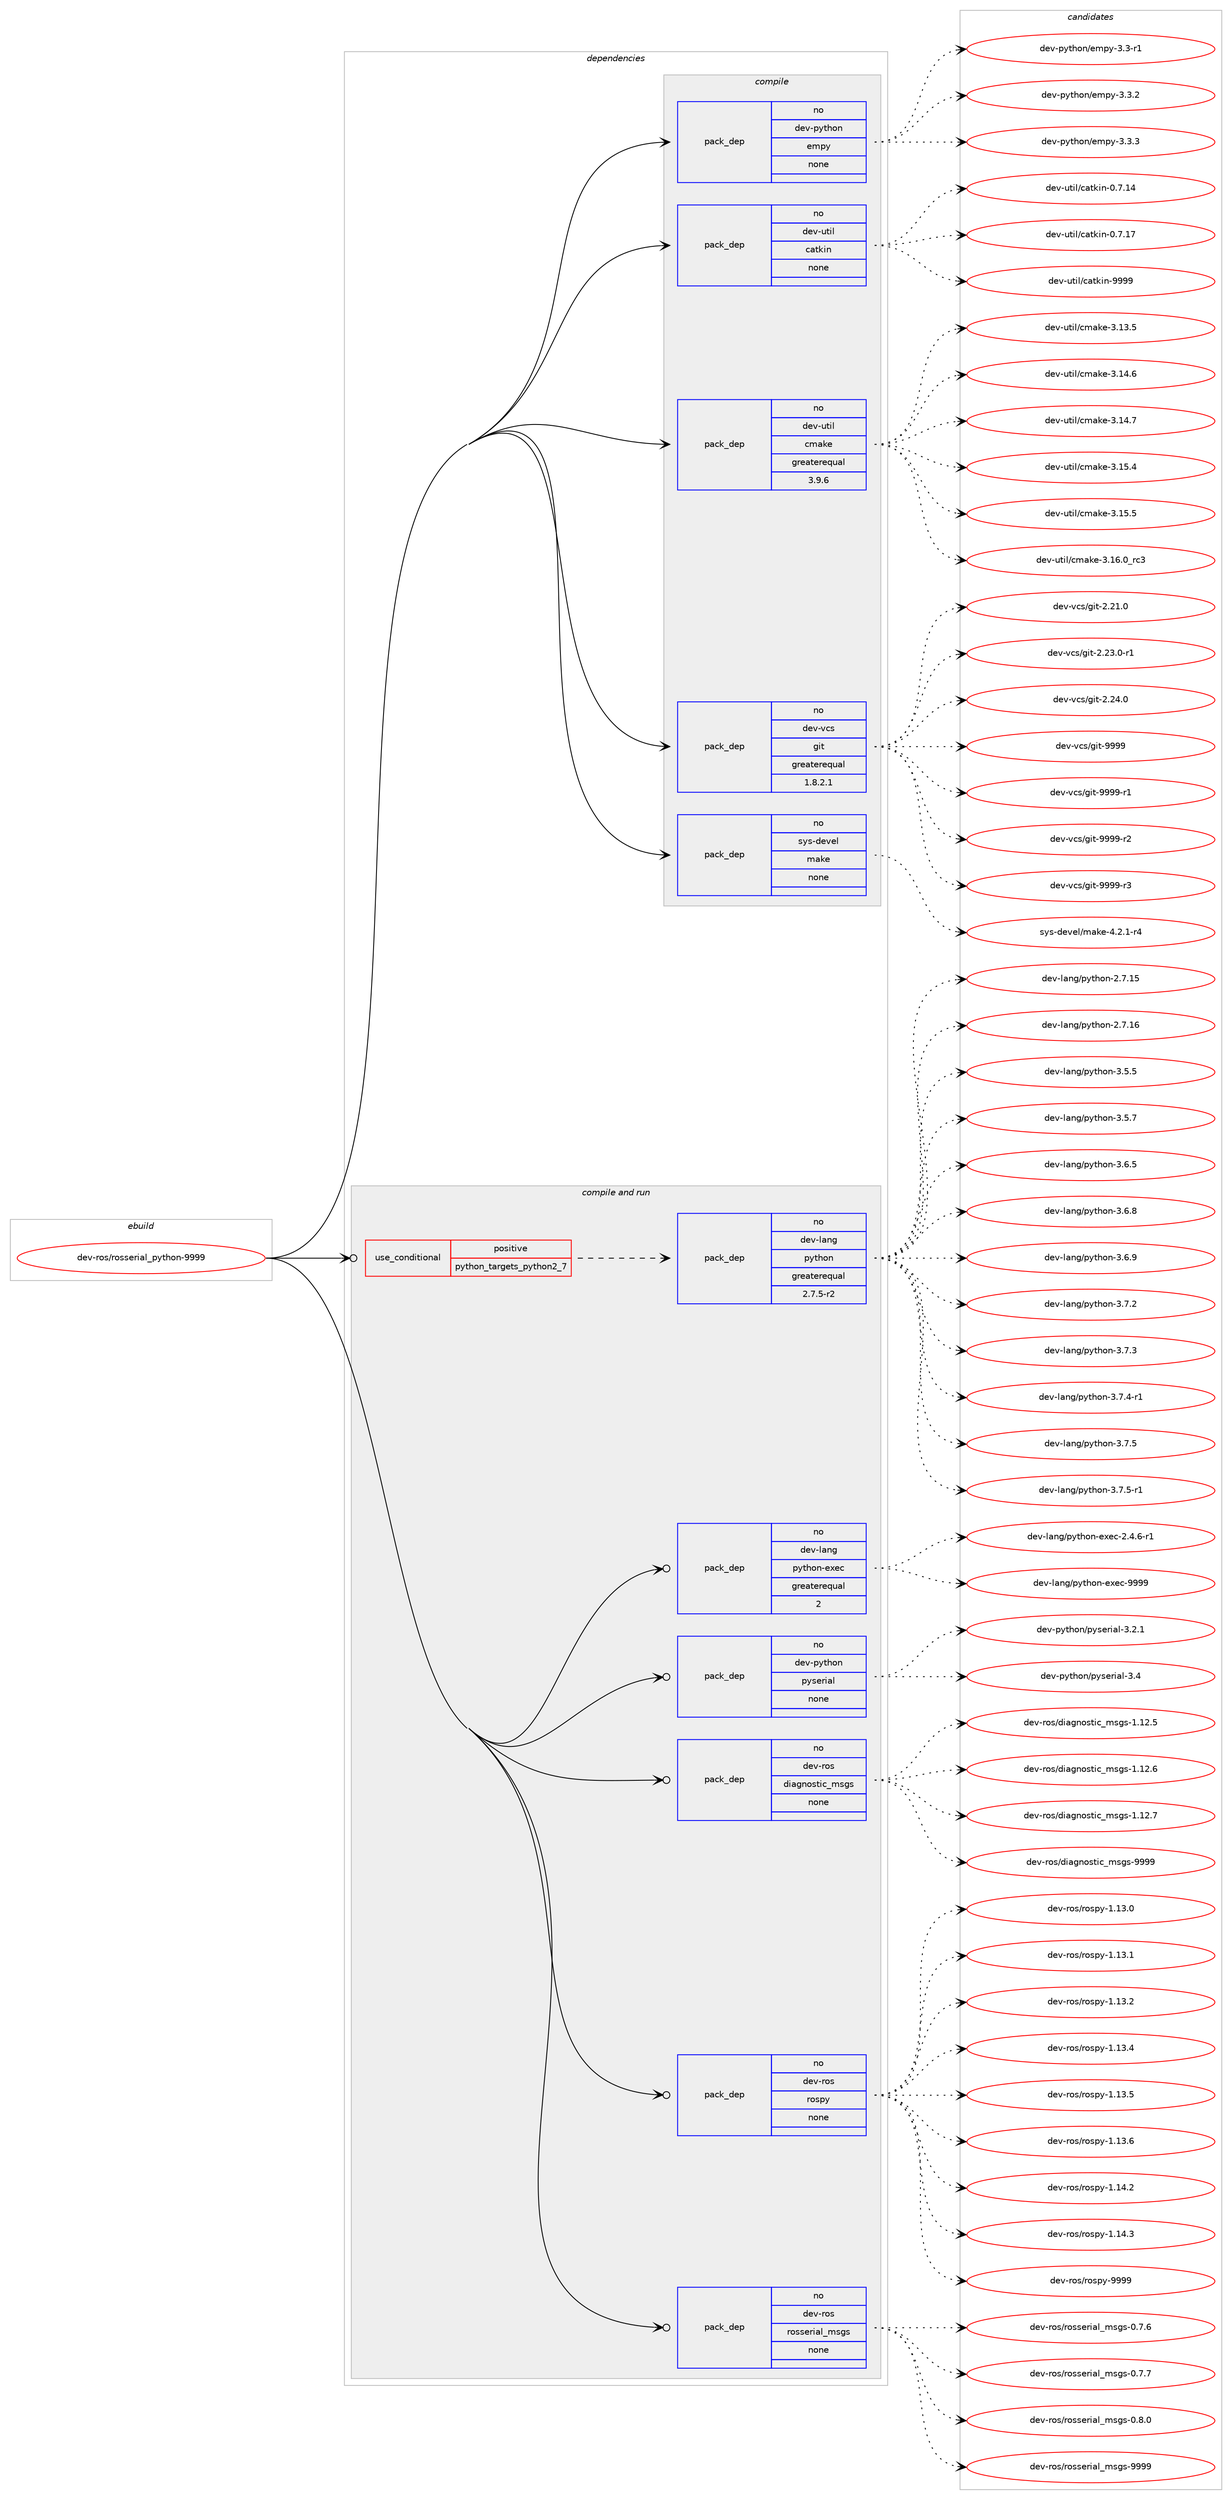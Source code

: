 digraph prolog {

# *************
# Graph options
# *************

newrank=true;
concentrate=true;
compound=true;
graph [rankdir=LR,fontname=Helvetica,fontsize=10,ranksep=1.5];#, ranksep=2.5, nodesep=0.2];
edge  [arrowhead=vee];
node  [fontname=Helvetica,fontsize=10];

# **********
# The ebuild
# **********

subgraph cluster_leftcol {
color=gray;
rank=same;
label=<<i>ebuild</i>>;
id [label="dev-ros/rosserial_python-9999", color=red, width=4, href="../dev-ros/rosserial_python-9999.svg"];
}

# ****************
# The dependencies
# ****************

subgraph cluster_midcol {
color=gray;
label=<<i>dependencies</i>>;
subgraph cluster_compile {
fillcolor="#eeeeee";
style=filled;
label=<<i>compile</i>>;
subgraph pack496803 {
dependency663766 [label=<<TABLE BORDER="0" CELLBORDER="1" CELLSPACING="0" CELLPADDING="4" WIDTH="220"><TR><TD ROWSPAN="6" CELLPADDING="30">pack_dep</TD></TR><TR><TD WIDTH="110">no</TD></TR><TR><TD>dev-python</TD></TR><TR><TD>empy</TD></TR><TR><TD>none</TD></TR><TR><TD></TD></TR></TABLE>>, shape=none, color=blue];
}
id:e -> dependency663766:w [weight=20,style="solid",arrowhead="vee"];
subgraph pack496804 {
dependency663767 [label=<<TABLE BORDER="0" CELLBORDER="1" CELLSPACING="0" CELLPADDING="4" WIDTH="220"><TR><TD ROWSPAN="6" CELLPADDING="30">pack_dep</TD></TR><TR><TD WIDTH="110">no</TD></TR><TR><TD>dev-util</TD></TR><TR><TD>catkin</TD></TR><TR><TD>none</TD></TR><TR><TD></TD></TR></TABLE>>, shape=none, color=blue];
}
id:e -> dependency663767:w [weight=20,style="solid",arrowhead="vee"];
subgraph pack496805 {
dependency663768 [label=<<TABLE BORDER="0" CELLBORDER="1" CELLSPACING="0" CELLPADDING="4" WIDTH="220"><TR><TD ROWSPAN="6" CELLPADDING="30">pack_dep</TD></TR><TR><TD WIDTH="110">no</TD></TR><TR><TD>dev-util</TD></TR><TR><TD>cmake</TD></TR><TR><TD>greaterequal</TD></TR><TR><TD>3.9.6</TD></TR></TABLE>>, shape=none, color=blue];
}
id:e -> dependency663768:w [weight=20,style="solid",arrowhead="vee"];
subgraph pack496806 {
dependency663769 [label=<<TABLE BORDER="0" CELLBORDER="1" CELLSPACING="0" CELLPADDING="4" WIDTH="220"><TR><TD ROWSPAN="6" CELLPADDING="30">pack_dep</TD></TR><TR><TD WIDTH="110">no</TD></TR><TR><TD>dev-vcs</TD></TR><TR><TD>git</TD></TR><TR><TD>greaterequal</TD></TR><TR><TD>1.8.2.1</TD></TR></TABLE>>, shape=none, color=blue];
}
id:e -> dependency663769:w [weight=20,style="solid",arrowhead="vee"];
subgraph pack496807 {
dependency663770 [label=<<TABLE BORDER="0" CELLBORDER="1" CELLSPACING="0" CELLPADDING="4" WIDTH="220"><TR><TD ROWSPAN="6" CELLPADDING="30">pack_dep</TD></TR><TR><TD WIDTH="110">no</TD></TR><TR><TD>sys-devel</TD></TR><TR><TD>make</TD></TR><TR><TD>none</TD></TR><TR><TD></TD></TR></TABLE>>, shape=none, color=blue];
}
id:e -> dependency663770:w [weight=20,style="solid",arrowhead="vee"];
}
subgraph cluster_compileandrun {
fillcolor="#eeeeee";
style=filled;
label=<<i>compile and run</i>>;
subgraph cond155057 {
dependency663771 [label=<<TABLE BORDER="0" CELLBORDER="1" CELLSPACING="0" CELLPADDING="4"><TR><TD ROWSPAN="3" CELLPADDING="10">use_conditional</TD></TR><TR><TD>positive</TD></TR><TR><TD>python_targets_python2_7</TD></TR></TABLE>>, shape=none, color=red];
subgraph pack496808 {
dependency663772 [label=<<TABLE BORDER="0" CELLBORDER="1" CELLSPACING="0" CELLPADDING="4" WIDTH="220"><TR><TD ROWSPAN="6" CELLPADDING="30">pack_dep</TD></TR><TR><TD WIDTH="110">no</TD></TR><TR><TD>dev-lang</TD></TR><TR><TD>python</TD></TR><TR><TD>greaterequal</TD></TR><TR><TD>2.7.5-r2</TD></TR></TABLE>>, shape=none, color=blue];
}
dependency663771:e -> dependency663772:w [weight=20,style="dashed",arrowhead="vee"];
}
id:e -> dependency663771:w [weight=20,style="solid",arrowhead="odotvee"];
subgraph pack496809 {
dependency663773 [label=<<TABLE BORDER="0" CELLBORDER="1" CELLSPACING="0" CELLPADDING="4" WIDTH="220"><TR><TD ROWSPAN="6" CELLPADDING="30">pack_dep</TD></TR><TR><TD WIDTH="110">no</TD></TR><TR><TD>dev-lang</TD></TR><TR><TD>python-exec</TD></TR><TR><TD>greaterequal</TD></TR><TR><TD>2</TD></TR></TABLE>>, shape=none, color=blue];
}
id:e -> dependency663773:w [weight=20,style="solid",arrowhead="odotvee"];
subgraph pack496810 {
dependency663774 [label=<<TABLE BORDER="0" CELLBORDER="1" CELLSPACING="0" CELLPADDING="4" WIDTH="220"><TR><TD ROWSPAN="6" CELLPADDING="30">pack_dep</TD></TR><TR><TD WIDTH="110">no</TD></TR><TR><TD>dev-python</TD></TR><TR><TD>pyserial</TD></TR><TR><TD>none</TD></TR><TR><TD></TD></TR></TABLE>>, shape=none, color=blue];
}
id:e -> dependency663774:w [weight=20,style="solid",arrowhead="odotvee"];
subgraph pack496811 {
dependency663775 [label=<<TABLE BORDER="0" CELLBORDER="1" CELLSPACING="0" CELLPADDING="4" WIDTH="220"><TR><TD ROWSPAN="6" CELLPADDING="30">pack_dep</TD></TR><TR><TD WIDTH="110">no</TD></TR><TR><TD>dev-ros</TD></TR><TR><TD>diagnostic_msgs</TD></TR><TR><TD>none</TD></TR><TR><TD></TD></TR></TABLE>>, shape=none, color=blue];
}
id:e -> dependency663775:w [weight=20,style="solid",arrowhead="odotvee"];
subgraph pack496812 {
dependency663776 [label=<<TABLE BORDER="0" CELLBORDER="1" CELLSPACING="0" CELLPADDING="4" WIDTH="220"><TR><TD ROWSPAN="6" CELLPADDING="30">pack_dep</TD></TR><TR><TD WIDTH="110">no</TD></TR><TR><TD>dev-ros</TD></TR><TR><TD>rospy</TD></TR><TR><TD>none</TD></TR><TR><TD></TD></TR></TABLE>>, shape=none, color=blue];
}
id:e -> dependency663776:w [weight=20,style="solid",arrowhead="odotvee"];
subgraph pack496813 {
dependency663777 [label=<<TABLE BORDER="0" CELLBORDER="1" CELLSPACING="0" CELLPADDING="4" WIDTH="220"><TR><TD ROWSPAN="6" CELLPADDING="30">pack_dep</TD></TR><TR><TD WIDTH="110">no</TD></TR><TR><TD>dev-ros</TD></TR><TR><TD>rosserial_msgs</TD></TR><TR><TD>none</TD></TR><TR><TD></TD></TR></TABLE>>, shape=none, color=blue];
}
id:e -> dependency663777:w [weight=20,style="solid",arrowhead="odotvee"];
}
subgraph cluster_run {
fillcolor="#eeeeee";
style=filled;
label=<<i>run</i>>;
}
}

# **************
# The candidates
# **************

subgraph cluster_choices {
rank=same;
color=gray;
label=<<i>candidates</i>>;

subgraph choice496803 {
color=black;
nodesep=1;
choice1001011184511212111610411111047101109112121455146514511449 [label="dev-python/empy-3.3-r1", color=red, width=4,href="../dev-python/empy-3.3-r1.svg"];
choice1001011184511212111610411111047101109112121455146514650 [label="dev-python/empy-3.3.2", color=red, width=4,href="../dev-python/empy-3.3.2.svg"];
choice1001011184511212111610411111047101109112121455146514651 [label="dev-python/empy-3.3.3", color=red, width=4,href="../dev-python/empy-3.3.3.svg"];
dependency663766:e -> choice1001011184511212111610411111047101109112121455146514511449:w [style=dotted,weight="100"];
dependency663766:e -> choice1001011184511212111610411111047101109112121455146514650:w [style=dotted,weight="100"];
dependency663766:e -> choice1001011184511212111610411111047101109112121455146514651:w [style=dotted,weight="100"];
}
subgraph choice496804 {
color=black;
nodesep=1;
choice1001011184511711610510847999711610710511045484655464952 [label="dev-util/catkin-0.7.14", color=red, width=4,href="../dev-util/catkin-0.7.14.svg"];
choice1001011184511711610510847999711610710511045484655464955 [label="dev-util/catkin-0.7.17", color=red, width=4,href="../dev-util/catkin-0.7.17.svg"];
choice100101118451171161051084799971161071051104557575757 [label="dev-util/catkin-9999", color=red, width=4,href="../dev-util/catkin-9999.svg"];
dependency663767:e -> choice1001011184511711610510847999711610710511045484655464952:w [style=dotted,weight="100"];
dependency663767:e -> choice1001011184511711610510847999711610710511045484655464955:w [style=dotted,weight="100"];
dependency663767:e -> choice100101118451171161051084799971161071051104557575757:w [style=dotted,weight="100"];
}
subgraph choice496805 {
color=black;
nodesep=1;
choice1001011184511711610510847991099710710145514649514653 [label="dev-util/cmake-3.13.5", color=red, width=4,href="../dev-util/cmake-3.13.5.svg"];
choice1001011184511711610510847991099710710145514649524654 [label="dev-util/cmake-3.14.6", color=red, width=4,href="../dev-util/cmake-3.14.6.svg"];
choice1001011184511711610510847991099710710145514649524655 [label="dev-util/cmake-3.14.7", color=red, width=4,href="../dev-util/cmake-3.14.7.svg"];
choice1001011184511711610510847991099710710145514649534652 [label="dev-util/cmake-3.15.4", color=red, width=4,href="../dev-util/cmake-3.15.4.svg"];
choice1001011184511711610510847991099710710145514649534653 [label="dev-util/cmake-3.15.5", color=red, width=4,href="../dev-util/cmake-3.15.5.svg"];
choice1001011184511711610510847991099710710145514649544648951149951 [label="dev-util/cmake-3.16.0_rc3", color=red, width=4,href="../dev-util/cmake-3.16.0_rc3.svg"];
dependency663768:e -> choice1001011184511711610510847991099710710145514649514653:w [style=dotted,weight="100"];
dependency663768:e -> choice1001011184511711610510847991099710710145514649524654:w [style=dotted,weight="100"];
dependency663768:e -> choice1001011184511711610510847991099710710145514649524655:w [style=dotted,weight="100"];
dependency663768:e -> choice1001011184511711610510847991099710710145514649534652:w [style=dotted,weight="100"];
dependency663768:e -> choice1001011184511711610510847991099710710145514649534653:w [style=dotted,weight="100"];
dependency663768:e -> choice1001011184511711610510847991099710710145514649544648951149951:w [style=dotted,weight="100"];
}
subgraph choice496806 {
color=black;
nodesep=1;
choice10010111845118991154710310511645504650494648 [label="dev-vcs/git-2.21.0", color=red, width=4,href="../dev-vcs/git-2.21.0.svg"];
choice100101118451189911547103105116455046505146484511449 [label="dev-vcs/git-2.23.0-r1", color=red, width=4,href="../dev-vcs/git-2.23.0-r1.svg"];
choice10010111845118991154710310511645504650524648 [label="dev-vcs/git-2.24.0", color=red, width=4,href="../dev-vcs/git-2.24.0.svg"];
choice1001011184511899115471031051164557575757 [label="dev-vcs/git-9999", color=red, width=4,href="../dev-vcs/git-9999.svg"];
choice10010111845118991154710310511645575757574511449 [label="dev-vcs/git-9999-r1", color=red, width=4,href="../dev-vcs/git-9999-r1.svg"];
choice10010111845118991154710310511645575757574511450 [label="dev-vcs/git-9999-r2", color=red, width=4,href="../dev-vcs/git-9999-r2.svg"];
choice10010111845118991154710310511645575757574511451 [label="dev-vcs/git-9999-r3", color=red, width=4,href="../dev-vcs/git-9999-r3.svg"];
dependency663769:e -> choice10010111845118991154710310511645504650494648:w [style=dotted,weight="100"];
dependency663769:e -> choice100101118451189911547103105116455046505146484511449:w [style=dotted,weight="100"];
dependency663769:e -> choice10010111845118991154710310511645504650524648:w [style=dotted,weight="100"];
dependency663769:e -> choice1001011184511899115471031051164557575757:w [style=dotted,weight="100"];
dependency663769:e -> choice10010111845118991154710310511645575757574511449:w [style=dotted,weight="100"];
dependency663769:e -> choice10010111845118991154710310511645575757574511450:w [style=dotted,weight="100"];
dependency663769:e -> choice10010111845118991154710310511645575757574511451:w [style=dotted,weight="100"];
}
subgraph choice496807 {
color=black;
nodesep=1;
choice1151211154510010111810110847109971071014552465046494511452 [label="sys-devel/make-4.2.1-r4", color=red, width=4,href="../sys-devel/make-4.2.1-r4.svg"];
dependency663770:e -> choice1151211154510010111810110847109971071014552465046494511452:w [style=dotted,weight="100"];
}
subgraph choice496808 {
color=black;
nodesep=1;
choice10010111845108971101034711212111610411111045504655464953 [label="dev-lang/python-2.7.15", color=red, width=4,href="../dev-lang/python-2.7.15.svg"];
choice10010111845108971101034711212111610411111045504655464954 [label="dev-lang/python-2.7.16", color=red, width=4,href="../dev-lang/python-2.7.16.svg"];
choice100101118451089711010347112121116104111110455146534653 [label="dev-lang/python-3.5.5", color=red, width=4,href="../dev-lang/python-3.5.5.svg"];
choice100101118451089711010347112121116104111110455146534655 [label="dev-lang/python-3.5.7", color=red, width=4,href="../dev-lang/python-3.5.7.svg"];
choice100101118451089711010347112121116104111110455146544653 [label="dev-lang/python-3.6.5", color=red, width=4,href="../dev-lang/python-3.6.5.svg"];
choice100101118451089711010347112121116104111110455146544656 [label="dev-lang/python-3.6.8", color=red, width=4,href="../dev-lang/python-3.6.8.svg"];
choice100101118451089711010347112121116104111110455146544657 [label="dev-lang/python-3.6.9", color=red, width=4,href="../dev-lang/python-3.6.9.svg"];
choice100101118451089711010347112121116104111110455146554650 [label="dev-lang/python-3.7.2", color=red, width=4,href="../dev-lang/python-3.7.2.svg"];
choice100101118451089711010347112121116104111110455146554651 [label="dev-lang/python-3.7.3", color=red, width=4,href="../dev-lang/python-3.7.3.svg"];
choice1001011184510897110103471121211161041111104551465546524511449 [label="dev-lang/python-3.7.4-r1", color=red, width=4,href="../dev-lang/python-3.7.4-r1.svg"];
choice100101118451089711010347112121116104111110455146554653 [label="dev-lang/python-3.7.5", color=red, width=4,href="../dev-lang/python-3.7.5.svg"];
choice1001011184510897110103471121211161041111104551465546534511449 [label="dev-lang/python-3.7.5-r1", color=red, width=4,href="../dev-lang/python-3.7.5-r1.svg"];
dependency663772:e -> choice10010111845108971101034711212111610411111045504655464953:w [style=dotted,weight="100"];
dependency663772:e -> choice10010111845108971101034711212111610411111045504655464954:w [style=dotted,weight="100"];
dependency663772:e -> choice100101118451089711010347112121116104111110455146534653:w [style=dotted,weight="100"];
dependency663772:e -> choice100101118451089711010347112121116104111110455146534655:w [style=dotted,weight="100"];
dependency663772:e -> choice100101118451089711010347112121116104111110455146544653:w [style=dotted,weight="100"];
dependency663772:e -> choice100101118451089711010347112121116104111110455146544656:w [style=dotted,weight="100"];
dependency663772:e -> choice100101118451089711010347112121116104111110455146544657:w [style=dotted,weight="100"];
dependency663772:e -> choice100101118451089711010347112121116104111110455146554650:w [style=dotted,weight="100"];
dependency663772:e -> choice100101118451089711010347112121116104111110455146554651:w [style=dotted,weight="100"];
dependency663772:e -> choice1001011184510897110103471121211161041111104551465546524511449:w [style=dotted,weight="100"];
dependency663772:e -> choice100101118451089711010347112121116104111110455146554653:w [style=dotted,weight="100"];
dependency663772:e -> choice1001011184510897110103471121211161041111104551465546534511449:w [style=dotted,weight="100"];
}
subgraph choice496809 {
color=black;
nodesep=1;
choice10010111845108971101034711212111610411111045101120101994550465246544511449 [label="dev-lang/python-exec-2.4.6-r1", color=red, width=4,href="../dev-lang/python-exec-2.4.6-r1.svg"];
choice10010111845108971101034711212111610411111045101120101994557575757 [label="dev-lang/python-exec-9999", color=red, width=4,href="../dev-lang/python-exec-9999.svg"];
dependency663773:e -> choice10010111845108971101034711212111610411111045101120101994550465246544511449:w [style=dotted,weight="100"];
dependency663773:e -> choice10010111845108971101034711212111610411111045101120101994557575757:w [style=dotted,weight="100"];
}
subgraph choice496810 {
color=black;
nodesep=1;
choice100101118451121211161041111104711212111510111410597108455146504649 [label="dev-python/pyserial-3.2.1", color=red, width=4,href="../dev-python/pyserial-3.2.1.svg"];
choice10010111845112121116104111110471121211151011141059710845514652 [label="dev-python/pyserial-3.4", color=red, width=4,href="../dev-python/pyserial-3.4.svg"];
dependency663774:e -> choice100101118451121211161041111104711212111510111410597108455146504649:w [style=dotted,weight="100"];
dependency663774:e -> choice10010111845112121116104111110471121211151011141059710845514652:w [style=dotted,weight="100"];
}
subgraph choice496811 {
color=black;
nodesep=1;
choice100101118451141111154710010597103110111115116105999510911510311545494649504653 [label="dev-ros/diagnostic_msgs-1.12.5", color=red, width=4,href="../dev-ros/diagnostic_msgs-1.12.5.svg"];
choice100101118451141111154710010597103110111115116105999510911510311545494649504654 [label="dev-ros/diagnostic_msgs-1.12.6", color=red, width=4,href="../dev-ros/diagnostic_msgs-1.12.6.svg"];
choice100101118451141111154710010597103110111115116105999510911510311545494649504655 [label="dev-ros/diagnostic_msgs-1.12.7", color=red, width=4,href="../dev-ros/diagnostic_msgs-1.12.7.svg"];
choice10010111845114111115471001059710311011111511610599951091151031154557575757 [label="dev-ros/diagnostic_msgs-9999", color=red, width=4,href="../dev-ros/diagnostic_msgs-9999.svg"];
dependency663775:e -> choice100101118451141111154710010597103110111115116105999510911510311545494649504653:w [style=dotted,weight="100"];
dependency663775:e -> choice100101118451141111154710010597103110111115116105999510911510311545494649504654:w [style=dotted,weight="100"];
dependency663775:e -> choice100101118451141111154710010597103110111115116105999510911510311545494649504655:w [style=dotted,weight="100"];
dependency663775:e -> choice10010111845114111115471001059710311011111511610599951091151031154557575757:w [style=dotted,weight="100"];
}
subgraph choice496812 {
color=black;
nodesep=1;
choice100101118451141111154711411111511212145494649514648 [label="dev-ros/rospy-1.13.0", color=red, width=4,href="../dev-ros/rospy-1.13.0.svg"];
choice100101118451141111154711411111511212145494649514649 [label="dev-ros/rospy-1.13.1", color=red, width=4,href="../dev-ros/rospy-1.13.1.svg"];
choice100101118451141111154711411111511212145494649514650 [label="dev-ros/rospy-1.13.2", color=red, width=4,href="../dev-ros/rospy-1.13.2.svg"];
choice100101118451141111154711411111511212145494649514652 [label="dev-ros/rospy-1.13.4", color=red, width=4,href="../dev-ros/rospy-1.13.4.svg"];
choice100101118451141111154711411111511212145494649514653 [label="dev-ros/rospy-1.13.5", color=red, width=4,href="../dev-ros/rospy-1.13.5.svg"];
choice100101118451141111154711411111511212145494649514654 [label="dev-ros/rospy-1.13.6", color=red, width=4,href="../dev-ros/rospy-1.13.6.svg"];
choice100101118451141111154711411111511212145494649524650 [label="dev-ros/rospy-1.14.2", color=red, width=4,href="../dev-ros/rospy-1.14.2.svg"];
choice100101118451141111154711411111511212145494649524651 [label="dev-ros/rospy-1.14.3", color=red, width=4,href="../dev-ros/rospy-1.14.3.svg"];
choice10010111845114111115471141111151121214557575757 [label="dev-ros/rospy-9999", color=red, width=4,href="../dev-ros/rospy-9999.svg"];
dependency663776:e -> choice100101118451141111154711411111511212145494649514648:w [style=dotted,weight="100"];
dependency663776:e -> choice100101118451141111154711411111511212145494649514649:w [style=dotted,weight="100"];
dependency663776:e -> choice100101118451141111154711411111511212145494649514650:w [style=dotted,weight="100"];
dependency663776:e -> choice100101118451141111154711411111511212145494649514652:w [style=dotted,weight="100"];
dependency663776:e -> choice100101118451141111154711411111511212145494649514653:w [style=dotted,weight="100"];
dependency663776:e -> choice100101118451141111154711411111511212145494649514654:w [style=dotted,weight="100"];
dependency663776:e -> choice100101118451141111154711411111511212145494649524650:w [style=dotted,weight="100"];
dependency663776:e -> choice100101118451141111154711411111511212145494649524651:w [style=dotted,weight="100"];
dependency663776:e -> choice10010111845114111115471141111151121214557575757:w [style=dotted,weight="100"];
}
subgraph choice496813 {
color=black;
nodesep=1;
choice10010111845114111115471141111151151011141059710895109115103115454846554654 [label="dev-ros/rosserial_msgs-0.7.6", color=red, width=4,href="../dev-ros/rosserial_msgs-0.7.6.svg"];
choice10010111845114111115471141111151151011141059710895109115103115454846554655 [label="dev-ros/rosserial_msgs-0.7.7", color=red, width=4,href="../dev-ros/rosserial_msgs-0.7.7.svg"];
choice10010111845114111115471141111151151011141059710895109115103115454846564648 [label="dev-ros/rosserial_msgs-0.8.0", color=red, width=4,href="../dev-ros/rosserial_msgs-0.8.0.svg"];
choice100101118451141111154711411111511510111410597108951091151031154557575757 [label="dev-ros/rosserial_msgs-9999", color=red, width=4,href="../dev-ros/rosserial_msgs-9999.svg"];
dependency663777:e -> choice10010111845114111115471141111151151011141059710895109115103115454846554654:w [style=dotted,weight="100"];
dependency663777:e -> choice10010111845114111115471141111151151011141059710895109115103115454846554655:w [style=dotted,weight="100"];
dependency663777:e -> choice10010111845114111115471141111151151011141059710895109115103115454846564648:w [style=dotted,weight="100"];
dependency663777:e -> choice100101118451141111154711411111511510111410597108951091151031154557575757:w [style=dotted,weight="100"];
}
}

}

